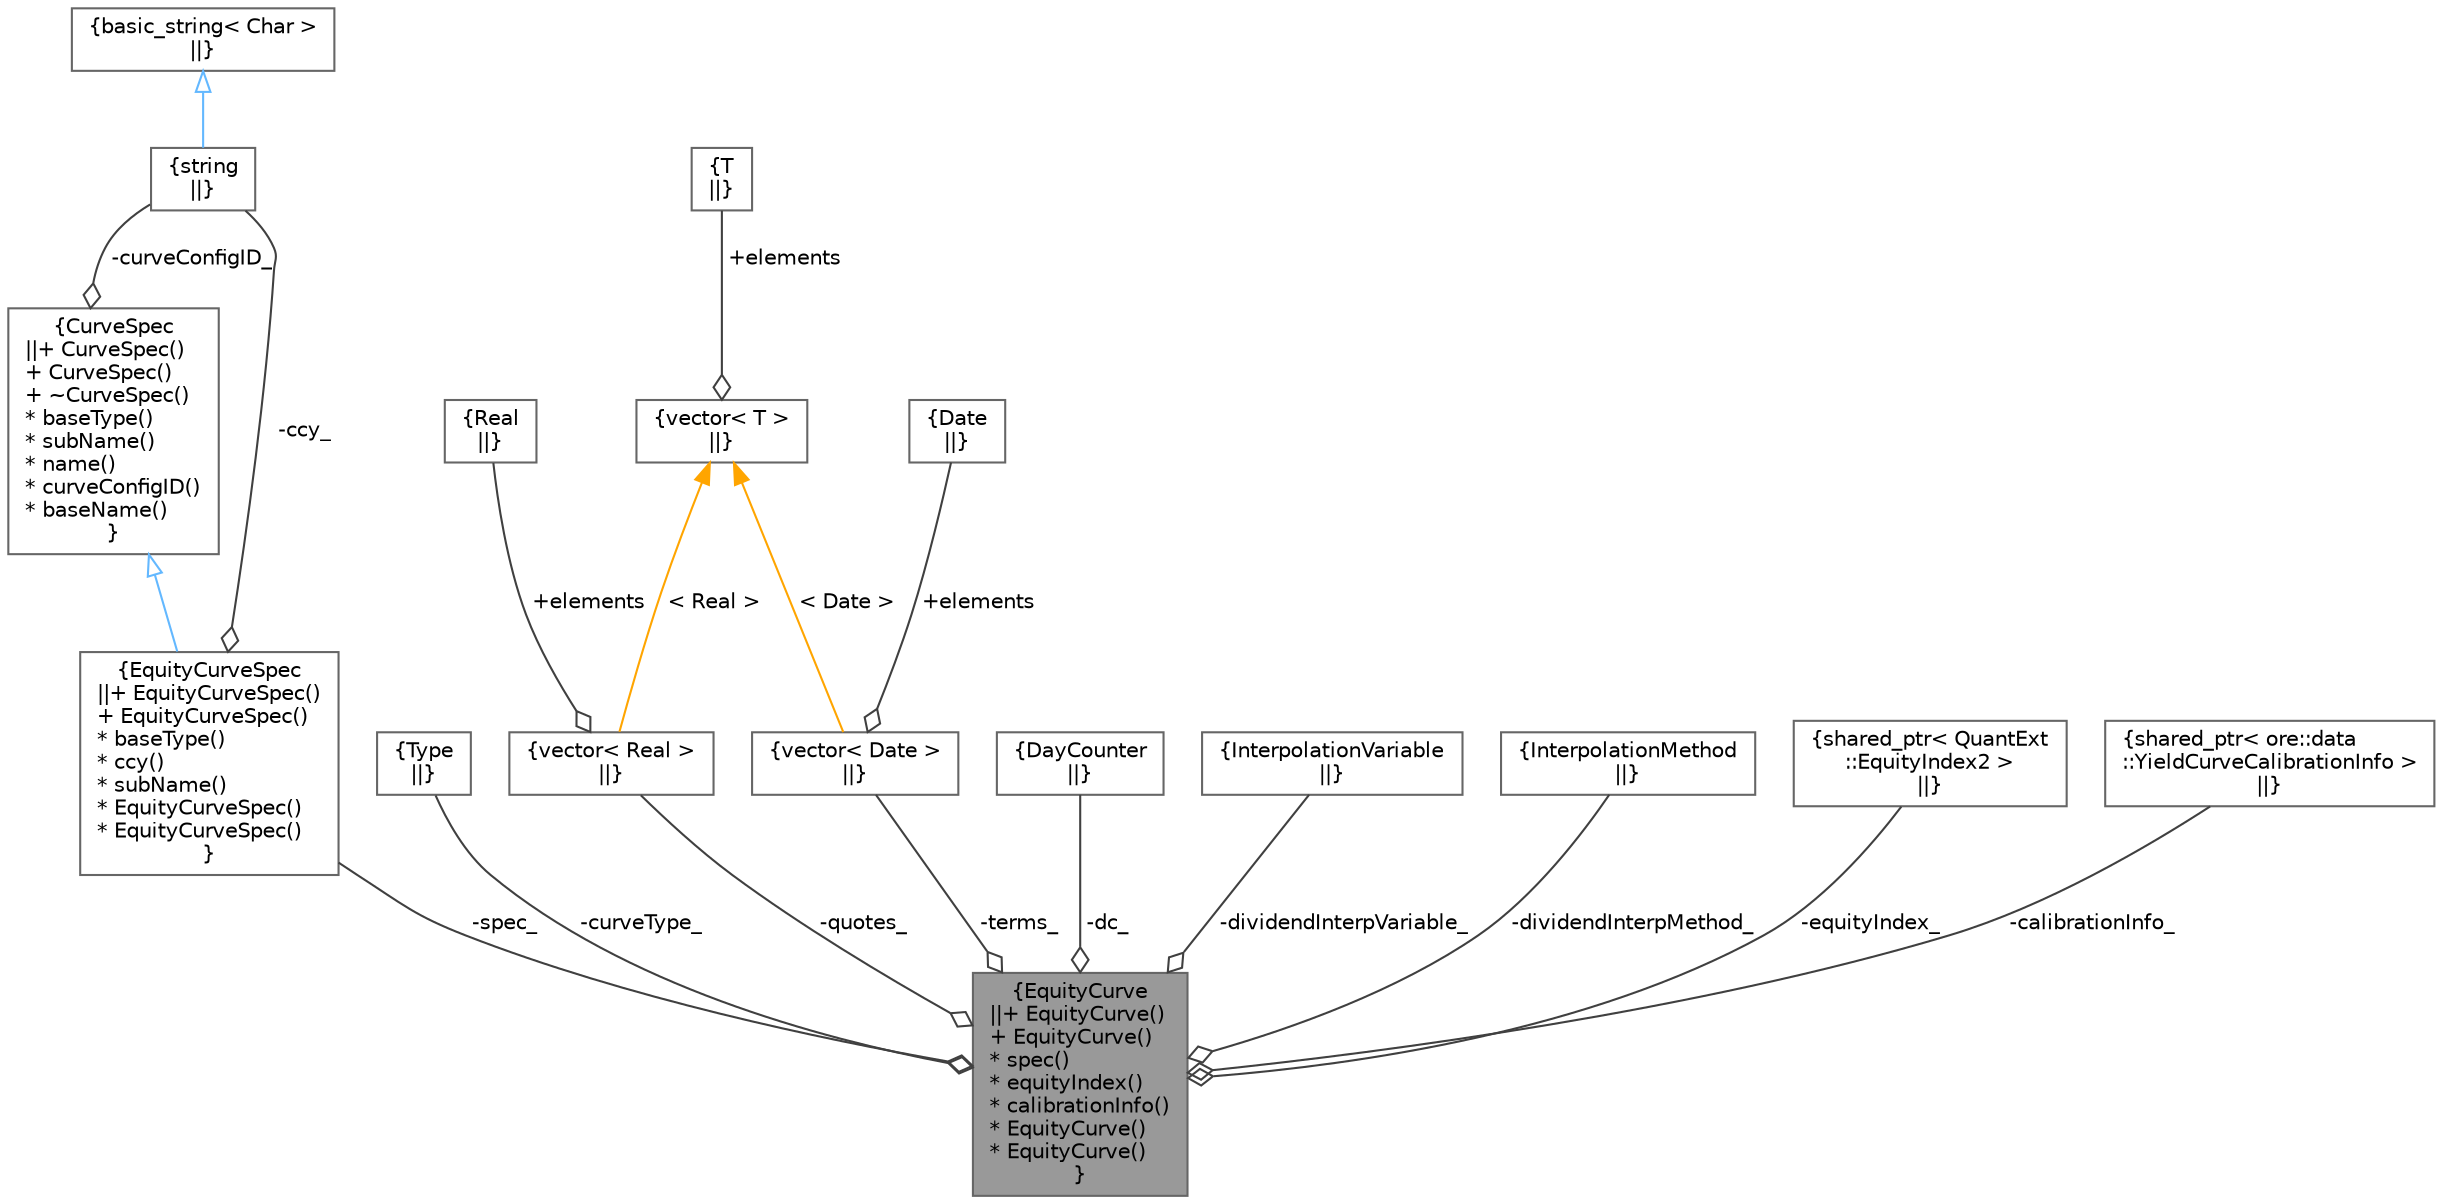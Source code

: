digraph "EquityCurve"
{
 // INTERACTIVE_SVG=YES
 // LATEX_PDF_SIZE
  bgcolor="transparent";
  edge [fontname=Helvetica,fontsize=10,labelfontname=Helvetica,labelfontsize=10];
  node [fontname=Helvetica,fontsize=10,shape=box,height=0.2,width=0.4];
  Node1 [label="{EquityCurve\n||+ EquityCurve()\l+ EquityCurve()\l* spec()\l* equityIndex()\l* calibrationInfo()\l* EquityCurve()\l* EquityCurve()\l}",height=0.2,width=0.4,color="gray40", fillcolor="grey60", style="filled", fontcolor="black",tooltip="Wrapper class for building Equity curves (spot quote, yield term structure, risk free IR term structu..."];
  Node2 -> Node1 [color="grey25",style="solid",label=" -spec_" ,arrowhead="odiamond"];
  Node2 [label="{EquityCurveSpec\n||+ EquityCurveSpec()\l+ EquityCurveSpec()\l* baseType()\l* ccy()\l* subName()\l* EquityCurveSpec()\l* EquityCurveSpec()\l}",height=0.2,width=0.4,color="gray40", fillcolor="white", style="filled",URL="$classore_1_1data_1_1_equity_curve_spec.html",tooltip="Equity curve description."];
  Node3 -> Node2 [dir="back",color="steelblue1",style="solid",arrowtail="onormal"];
  Node3 [label="{CurveSpec\n||+ CurveSpec()\l+ CurveSpec()\l+ ~CurveSpec()\l* baseType()\l* subName()\l* name()\l* curveConfigID()\l* baseName()\l}",height=0.2,width=0.4,color="gray40", fillcolor="white", style="filled",URL="$classore_1_1data_1_1_curve_spec.html",tooltip="Curve Specification."];
  Node4 -> Node3 [color="grey25",style="solid",label=" -curveConfigID_" ,arrowhead="odiamond"];
  Node4 [label="{string\n||}",height=0.2,width=0.4,color="gray40", fillcolor="white", style="filled",tooltip=" "];
  Node5 -> Node4 [dir="back",color="steelblue1",style="solid",arrowtail="onormal"];
  Node5 [label="{basic_string\< Char \>\n||}",height=0.2,width=0.4,color="gray40", fillcolor="white", style="filled",tooltip=" "];
  Node4 -> Node2 [color="grey25",style="solid",label=" -ccy_" ,arrowhead="odiamond"];
  Node6 -> Node1 [color="grey25",style="solid",label=" -curveType_" ,arrowhead="odiamond"];
  Node6 [label="{Type\n||}",height=0.2,width=0.4,color="gray40", fillcolor="white", style="filled",tooltip=" "];
  Node7 -> Node1 [color="grey25",style="solid",label=" -quotes_" ,arrowhead="odiamond"];
  Node7 [label="{vector\< Real \>\n||}",height=0.2,width=0.4,color="gray40", fillcolor="white", style="filled",tooltip=" "];
  Node8 -> Node7 [color="grey25",style="solid",label=" +elements" ,arrowhead="odiamond"];
  Node8 [label="{Real\n||}",height=0.2,width=0.4,color="gray40", fillcolor="white", style="filled",tooltip=" "];
  Node9 -> Node7 [dir="back",color="orange",style="solid",label=" \< Real \>" ];
  Node9 [label="{vector\< T \>\n||}",height=0.2,width=0.4,color="gray40", fillcolor="white", style="filled",tooltip=" "];
  Node10 -> Node9 [color="grey25",style="solid",label=" +elements" ,arrowhead="odiamond"];
  Node10 [label="{T\n||}",height=0.2,width=0.4,color="gray40", fillcolor="white", style="filled",tooltip=" "];
  Node11 -> Node1 [color="grey25",style="solid",label=" -terms_" ,arrowhead="odiamond"];
  Node11 [label="{vector\< Date \>\n||}",height=0.2,width=0.4,color="gray40", fillcolor="white", style="filled",tooltip=" "];
  Node12 -> Node11 [color="grey25",style="solid",label=" +elements" ,arrowhead="odiamond"];
  Node12 [label="{Date\n||}",height=0.2,width=0.4,color="gray40", fillcolor="white", style="filled",tooltip=" "];
  Node9 -> Node11 [dir="back",color="orange",style="solid",label=" \< Date \>" ];
  Node13 -> Node1 [color="grey25",style="solid",label=" -dc_" ,arrowhead="odiamond"];
  Node13 [label="{DayCounter\n||}",height=0.2,width=0.4,color="gray40", fillcolor="white", style="filled",tooltip=" "];
  Node14 -> Node1 [color="grey25",style="solid",label=" -dividendInterpVariable_" ,arrowhead="odiamond"];
  Node14 [label="{InterpolationVariable\n||}",height=0.2,width=0.4,color="gray40", fillcolor="white", style="filled",tooltip=" "];
  Node15 -> Node1 [color="grey25",style="solid",label=" -dividendInterpMethod_" ,arrowhead="odiamond"];
  Node15 [label="{InterpolationMethod\n||}",height=0.2,width=0.4,color="gray40", fillcolor="white", style="filled",tooltip=" "];
  Node16 -> Node1 [color="grey25",style="solid",label=" -equityIndex_" ,arrowhead="odiamond"];
  Node16 [label="{shared_ptr\< QuantExt\l::EquityIndex2 \>\n||}",height=0.2,width=0.4,color="gray40", fillcolor="white", style="filled",tooltip=" "];
  Node17 -> Node1 [color="grey25",style="solid",label=" -calibrationInfo_" ,arrowhead="odiamond"];
  Node17 [label="{shared_ptr\< ore::data\l::YieldCurveCalibrationInfo \>\n||}",height=0.2,width=0.4,color="gray40", fillcolor="white", style="filled",tooltip=" "];
}
